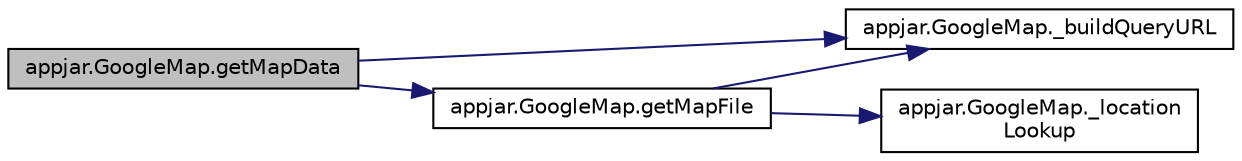 digraph "appjar.GoogleMap.getMapData"
{
  edge [fontname="Helvetica",fontsize="10",labelfontname="Helvetica",labelfontsize="10"];
  node [fontname="Helvetica",fontsize="10",shape=record];
  rankdir="LR";
  Node9 [label="appjar.GoogleMap.getMapData",height=0.2,width=0.4,color="black", fillcolor="grey75", style="filled", fontcolor="black"];
  Node9 -> Node10 [color="midnightblue",fontsize="10",style="solid",fontname="Helvetica"];
  Node10 [label="appjar.GoogleMap._buildQueryURL",height=0.2,width=0.4,color="black", fillcolor="white", style="filled",URL="$classappjar_1_1_google_map.html#a393c766edcc30892729c882d715d483e"];
  Node9 -> Node11 [color="midnightblue",fontsize="10",style="solid",fontname="Helvetica"];
  Node11 [label="appjar.GoogleMap.getMapFile",height=0.2,width=0.4,color="black", fillcolor="white", style="filled",URL="$classappjar_1_1_google_map.html#a81ef64dac6edd30e382a7c09de5d9762"];
  Node11 -> Node10 [color="midnightblue",fontsize="10",style="solid",fontname="Helvetica"];
  Node11 -> Node12 [color="midnightblue",fontsize="10",style="solid",fontname="Helvetica"];
  Node12 [label="appjar.GoogleMap._location\lLookup",height=0.2,width=0.4,color="black", fillcolor="white", style="filled",URL="$classappjar_1_1_google_map.html#af06f7217fa8897c0150edcb6aa6c598e"];
}
